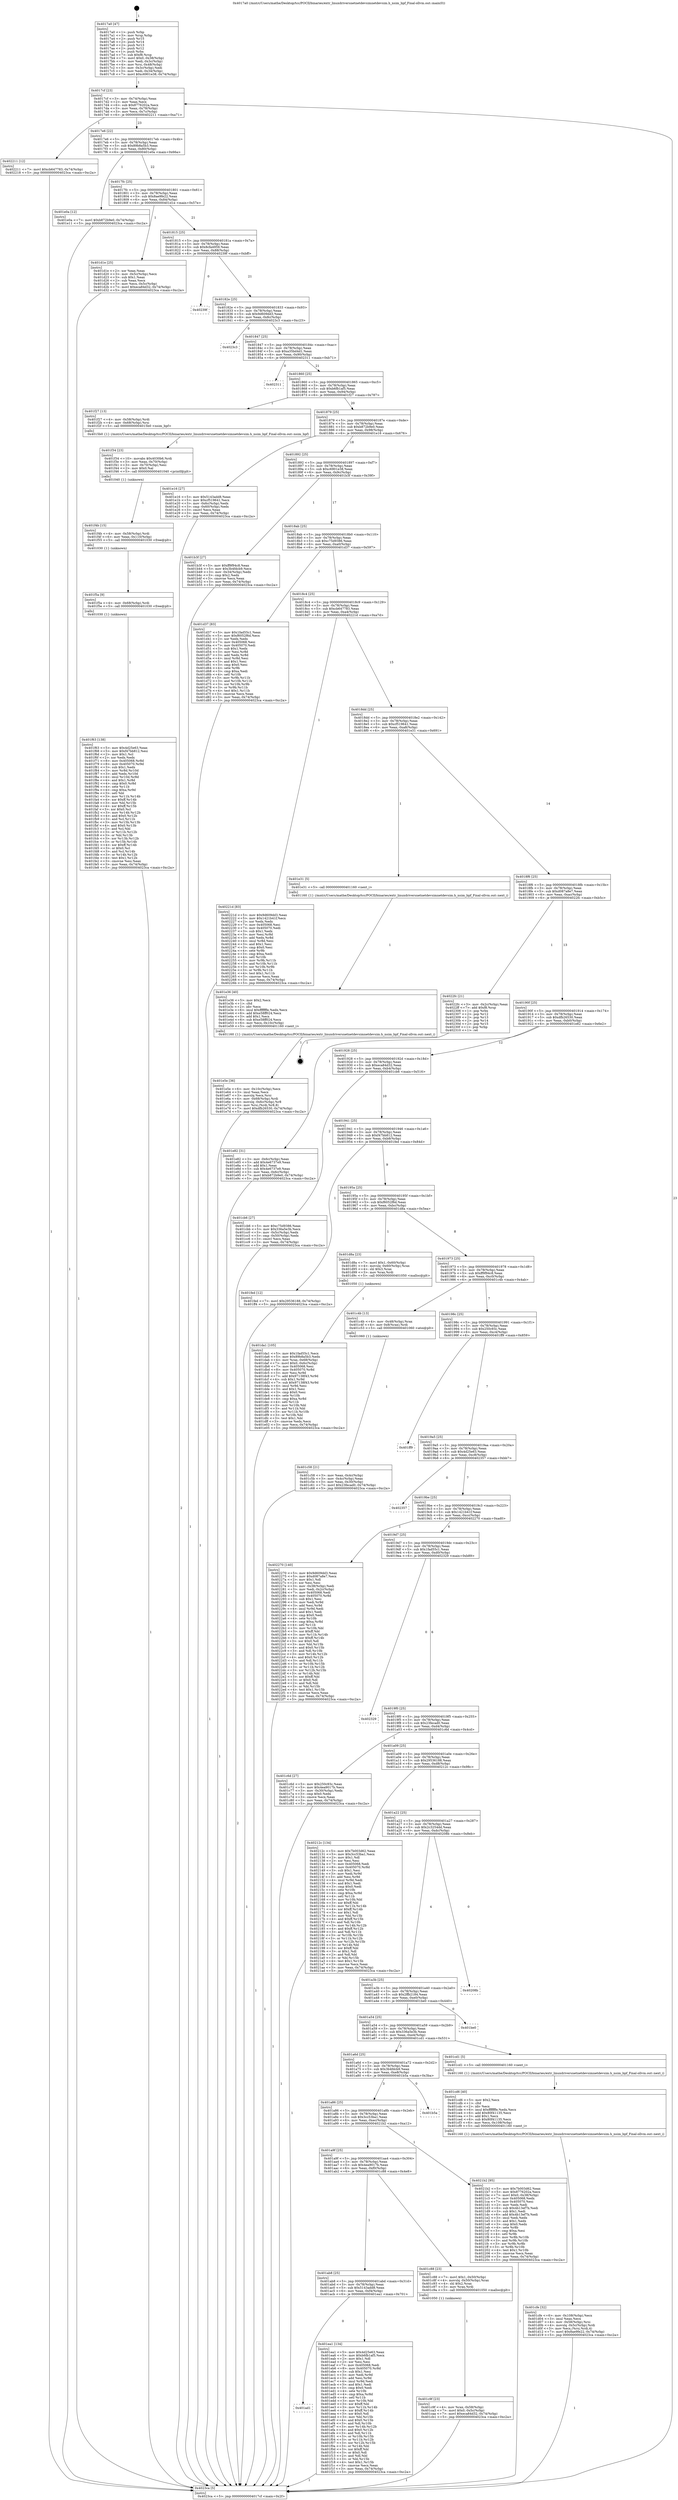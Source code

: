 digraph "0x4017a0" {
  label = "0x4017a0 (/mnt/c/Users/mathe/Desktop/tcc/POCII/binaries/extr_linuxdriversnetnetdevsimnetdevsim.h_nsim_bpf_Final-ollvm.out::main(0))"
  labelloc = "t"
  node[shape=record]

  Entry [label="",width=0.3,height=0.3,shape=circle,fillcolor=black,style=filled]
  "0x4017cf" [label="{
     0x4017cf [23]\l
     | [instrs]\l
     &nbsp;&nbsp;0x4017cf \<+3\>: mov -0x74(%rbp),%eax\l
     &nbsp;&nbsp;0x4017d2 \<+2\>: mov %eax,%ecx\l
     &nbsp;&nbsp;0x4017d4 \<+6\>: sub $0x8776202a,%ecx\l
     &nbsp;&nbsp;0x4017da \<+3\>: mov %eax,-0x78(%rbp)\l
     &nbsp;&nbsp;0x4017dd \<+3\>: mov %ecx,-0x7c(%rbp)\l
     &nbsp;&nbsp;0x4017e0 \<+6\>: je 0000000000402211 \<main+0xa71\>\l
  }"]
  "0x402211" [label="{
     0x402211 [12]\l
     | [instrs]\l
     &nbsp;&nbsp;0x402211 \<+7\>: movl $0xcb647783,-0x74(%rbp)\l
     &nbsp;&nbsp;0x402218 \<+5\>: jmp 00000000004023ca \<main+0xc2a\>\l
  }"]
  "0x4017e6" [label="{
     0x4017e6 [22]\l
     | [instrs]\l
     &nbsp;&nbsp;0x4017e6 \<+5\>: jmp 00000000004017eb \<main+0x4b\>\l
     &nbsp;&nbsp;0x4017eb \<+3\>: mov -0x78(%rbp),%eax\l
     &nbsp;&nbsp;0x4017ee \<+5\>: sub $0x89b8a5b3,%eax\l
     &nbsp;&nbsp;0x4017f3 \<+3\>: mov %eax,-0x80(%rbp)\l
     &nbsp;&nbsp;0x4017f6 \<+6\>: je 0000000000401e0a \<main+0x66a\>\l
  }"]
  Exit [label="",width=0.3,height=0.3,shape=circle,fillcolor=black,style=filled,peripheries=2]
  "0x401e0a" [label="{
     0x401e0a [12]\l
     | [instrs]\l
     &nbsp;&nbsp;0x401e0a \<+7\>: movl $0xb872b9e0,-0x74(%rbp)\l
     &nbsp;&nbsp;0x401e11 \<+5\>: jmp 00000000004023ca \<main+0xc2a\>\l
  }"]
  "0x4017fc" [label="{
     0x4017fc [25]\l
     | [instrs]\l
     &nbsp;&nbsp;0x4017fc \<+5\>: jmp 0000000000401801 \<main+0x61\>\l
     &nbsp;&nbsp;0x401801 \<+3\>: mov -0x78(%rbp),%eax\l
     &nbsp;&nbsp;0x401804 \<+5\>: sub $0x8ae9fe22,%eax\l
     &nbsp;&nbsp;0x401809 \<+6\>: mov %eax,-0x84(%rbp)\l
     &nbsp;&nbsp;0x40180f \<+6\>: je 0000000000401d1e \<main+0x57e\>\l
  }"]
  "0x401f63" [label="{
     0x401f63 [138]\l
     | [instrs]\l
     &nbsp;&nbsp;0x401f63 \<+5\>: mov $0x4d25e63,%eax\l
     &nbsp;&nbsp;0x401f68 \<+5\>: mov $0xf47bb812,%esi\l
     &nbsp;&nbsp;0x401f6d \<+2\>: mov $0x1,%cl\l
     &nbsp;&nbsp;0x401f6f \<+2\>: xor %edx,%edx\l
     &nbsp;&nbsp;0x401f71 \<+8\>: mov 0x405068,%r8d\l
     &nbsp;&nbsp;0x401f79 \<+8\>: mov 0x405070,%r9d\l
     &nbsp;&nbsp;0x401f81 \<+3\>: sub $0x1,%edx\l
     &nbsp;&nbsp;0x401f84 \<+3\>: mov %r8d,%r10d\l
     &nbsp;&nbsp;0x401f87 \<+3\>: add %edx,%r10d\l
     &nbsp;&nbsp;0x401f8a \<+4\>: imul %r10d,%r8d\l
     &nbsp;&nbsp;0x401f8e \<+4\>: and $0x1,%r8d\l
     &nbsp;&nbsp;0x401f92 \<+4\>: cmp $0x0,%r8d\l
     &nbsp;&nbsp;0x401f96 \<+4\>: sete %r11b\l
     &nbsp;&nbsp;0x401f9a \<+4\>: cmp $0xa,%r9d\l
     &nbsp;&nbsp;0x401f9e \<+3\>: setl %bl\l
     &nbsp;&nbsp;0x401fa1 \<+3\>: mov %r11b,%r14b\l
     &nbsp;&nbsp;0x401fa4 \<+4\>: xor $0xff,%r14b\l
     &nbsp;&nbsp;0x401fa8 \<+3\>: mov %bl,%r15b\l
     &nbsp;&nbsp;0x401fab \<+4\>: xor $0xff,%r15b\l
     &nbsp;&nbsp;0x401faf \<+3\>: xor $0x0,%cl\l
     &nbsp;&nbsp;0x401fb2 \<+3\>: mov %r14b,%r12b\l
     &nbsp;&nbsp;0x401fb5 \<+4\>: and $0x0,%r12b\l
     &nbsp;&nbsp;0x401fb9 \<+3\>: and %cl,%r11b\l
     &nbsp;&nbsp;0x401fbc \<+3\>: mov %r15b,%r13b\l
     &nbsp;&nbsp;0x401fbf \<+4\>: and $0x0,%r13b\l
     &nbsp;&nbsp;0x401fc3 \<+2\>: and %cl,%bl\l
     &nbsp;&nbsp;0x401fc5 \<+3\>: or %r11b,%r12b\l
     &nbsp;&nbsp;0x401fc8 \<+3\>: or %bl,%r13b\l
     &nbsp;&nbsp;0x401fcb \<+3\>: xor %r13b,%r12b\l
     &nbsp;&nbsp;0x401fce \<+3\>: or %r15b,%r14b\l
     &nbsp;&nbsp;0x401fd1 \<+4\>: xor $0xff,%r14b\l
     &nbsp;&nbsp;0x401fd5 \<+3\>: or $0x0,%cl\l
     &nbsp;&nbsp;0x401fd8 \<+3\>: and %cl,%r14b\l
     &nbsp;&nbsp;0x401fdb \<+3\>: or %r14b,%r12b\l
     &nbsp;&nbsp;0x401fde \<+4\>: test $0x1,%r12b\l
     &nbsp;&nbsp;0x401fe2 \<+3\>: cmovne %esi,%eax\l
     &nbsp;&nbsp;0x401fe5 \<+3\>: mov %eax,-0x74(%rbp)\l
     &nbsp;&nbsp;0x401fe8 \<+5\>: jmp 00000000004023ca \<main+0xc2a\>\l
  }"]
  "0x401d1e" [label="{
     0x401d1e [25]\l
     | [instrs]\l
     &nbsp;&nbsp;0x401d1e \<+2\>: xor %eax,%eax\l
     &nbsp;&nbsp;0x401d20 \<+3\>: mov -0x5c(%rbp),%ecx\l
     &nbsp;&nbsp;0x401d23 \<+3\>: sub $0x1,%eax\l
     &nbsp;&nbsp;0x401d26 \<+2\>: sub %eax,%ecx\l
     &nbsp;&nbsp;0x401d28 \<+3\>: mov %ecx,-0x5c(%rbp)\l
     &nbsp;&nbsp;0x401d2b \<+7\>: movl $0xeca84d32,-0x74(%rbp)\l
     &nbsp;&nbsp;0x401d32 \<+5\>: jmp 00000000004023ca \<main+0xc2a\>\l
  }"]
  "0x401815" [label="{
     0x401815 [25]\l
     | [instrs]\l
     &nbsp;&nbsp;0x401815 \<+5\>: jmp 000000000040181a \<main+0x7a\>\l
     &nbsp;&nbsp;0x40181a \<+3\>: mov -0x78(%rbp),%eax\l
     &nbsp;&nbsp;0x40181d \<+5\>: sub $0x8cfa4959,%eax\l
     &nbsp;&nbsp;0x401822 \<+6\>: mov %eax,-0x88(%rbp)\l
     &nbsp;&nbsp;0x401828 \<+6\>: je 000000000040239f \<main+0xbff\>\l
  }"]
  "0x401f5a" [label="{
     0x401f5a [9]\l
     | [instrs]\l
     &nbsp;&nbsp;0x401f5a \<+4\>: mov -0x68(%rbp),%rdi\l
     &nbsp;&nbsp;0x401f5e \<+5\>: call 0000000000401030 \<free@plt\>\l
     | [calls]\l
     &nbsp;&nbsp;0x401030 \{1\} (unknown)\l
  }"]
  "0x40239f" [label="{
     0x40239f\l
  }", style=dashed]
  "0x40182e" [label="{
     0x40182e [25]\l
     | [instrs]\l
     &nbsp;&nbsp;0x40182e \<+5\>: jmp 0000000000401833 \<main+0x93\>\l
     &nbsp;&nbsp;0x401833 \<+3\>: mov -0x78(%rbp),%eax\l
     &nbsp;&nbsp;0x401836 \<+5\>: sub $0x9d609dd3,%eax\l
     &nbsp;&nbsp;0x40183b \<+6\>: mov %eax,-0x8c(%rbp)\l
     &nbsp;&nbsp;0x401841 \<+6\>: je 00000000004023c3 \<main+0xc23\>\l
  }"]
  "0x401f4b" [label="{
     0x401f4b [15]\l
     | [instrs]\l
     &nbsp;&nbsp;0x401f4b \<+4\>: mov -0x58(%rbp),%rdi\l
     &nbsp;&nbsp;0x401f4f \<+6\>: mov %eax,-0x110(%rbp)\l
     &nbsp;&nbsp;0x401f55 \<+5\>: call 0000000000401030 \<free@plt\>\l
     | [calls]\l
     &nbsp;&nbsp;0x401030 \{1\} (unknown)\l
  }"]
  "0x4023c3" [label="{
     0x4023c3\l
  }", style=dashed]
  "0x401847" [label="{
     0x401847 [25]\l
     | [instrs]\l
     &nbsp;&nbsp;0x401847 \<+5\>: jmp 000000000040184c \<main+0xac\>\l
     &nbsp;&nbsp;0x40184c \<+3\>: mov -0x78(%rbp),%eax\l
     &nbsp;&nbsp;0x40184f \<+5\>: sub $0xa35bd4d1,%eax\l
     &nbsp;&nbsp;0x401854 \<+6\>: mov %eax,-0x90(%rbp)\l
     &nbsp;&nbsp;0x40185a \<+6\>: je 0000000000402311 \<main+0xb71\>\l
  }"]
  "0x401f34" [label="{
     0x401f34 [23]\l
     | [instrs]\l
     &nbsp;&nbsp;0x401f34 \<+10\>: movabs $0x4030b6,%rdi\l
     &nbsp;&nbsp;0x401f3e \<+3\>: mov %eax,-0x70(%rbp)\l
     &nbsp;&nbsp;0x401f41 \<+3\>: mov -0x70(%rbp),%esi\l
     &nbsp;&nbsp;0x401f44 \<+2\>: mov $0x0,%al\l
     &nbsp;&nbsp;0x401f46 \<+5\>: call 0000000000401040 \<printf@plt\>\l
     | [calls]\l
     &nbsp;&nbsp;0x401040 \{1\} (unknown)\l
  }"]
  "0x402311" [label="{
     0x402311\l
  }", style=dashed]
  "0x401860" [label="{
     0x401860 [25]\l
     | [instrs]\l
     &nbsp;&nbsp;0x401860 \<+5\>: jmp 0000000000401865 \<main+0xc5\>\l
     &nbsp;&nbsp;0x401865 \<+3\>: mov -0x78(%rbp),%eax\l
     &nbsp;&nbsp;0x401868 \<+5\>: sub $0xb6fb1af5,%eax\l
     &nbsp;&nbsp;0x40186d \<+6\>: mov %eax,-0x94(%rbp)\l
     &nbsp;&nbsp;0x401873 \<+6\>: je 0000000000401f27 \<main+0x787\>\l
  }"]
  "0x401ad1" [label="{
     0x401ad1\l
  }", style=dashed]
  "0x401f27" [label="{
     0x401f27 [13]\l
     | [instrs]\l
     &nbsp;&nbsp;0x401f27 \<+4\>: mov -0x58(%rbp),%rdi\l
     &nbsp;&nbsp;0x401f2b \<+4\>: mov -0x68(%rbp),%rsi\l
     &nbsp;&nbsp;0x401f2f \<+5\>: call 00000000004015b0 \<nsim_bpf\>\l
     | [calls]\l
     &nbsp;&nbsp;0x4015b0 \{1\} (/mnt/c/Users/mathe/Desktop/tcc/POCII/binaries/extr_linuxdriversnetnetdevsimnetdevsim.h_nsim_bpf_Final-ollvm.out::nsim_bpf)\l
  }"]
  "0x401879" [label="{
     0x401879 [25]\l
     | [instrs]\l
     &nbsp;&nbsp;0x401879 \<+5\>: jmp 000000000040187e \<main+0xde\>\l
     &nbsp;&nbsp;0x40187e \<+3\>: mov -0x78(%rbp),%eax\l
     &nbsp;&nbsp;0x401881 \<+5\>: sub $0xb872b9e0,%eax\l
     &nbsp;&nbsp;0x401886 \<+6\>: mov %eax,-0x98(%rbp)\l
     &nbsp;&nbsp;0x40188c \<+6\>: je 0000000000401e16 \<main+0x676\>\l
  }"]
  "0x401ea1" [label="{
     0x401ea1 [134]\l
     | [instrs]\l
     &nbsp;&nbsp;0x401ea1 \<+5\>: mov $0x4d25e63,%eax\l
     &nbsp;&nbsp;0x401ea6 \<+5\>: mov $0xb6fb1af5,%ecx\l
     &nbsp;&nbsp;0x401eab \<+2\>: mov $0x1,%dl\l
     &nbsp;&nbsp;0x401ead \<+2\>: xor %esi,%esi\l
     &nbsp;&nbsp;0x401eaf \<+7\>: mov 0x405068,%edi\l
     &nbsp;&nbsp;0x401eb6 \<+8\>: mov 0x405070,%r8d\l
     &nbsp;&nbsp;0x401ebe \<+3\>: sub $0x1,%esi\l
     &nbsp;&nbsp;0x401ec1 \<+3\>: mov %edi,%r9d\l
     &nbsp;&nbsp;0x401ec4 \<+3\>: add %esi,%r9d\l
     &nbsp;&nbsp;0x401ec7 \<+4\>: imul %r9d,%edi\l
     &nbsp;&nbsp;0x401ecb \<+3\>: and $0x1,%edi\l
     &nbsp;&nbsp;0x401ece \<+3\>: cmp $0x0,%edi\l
     &nbsp;&nbsp;0x401ed1 \<+4\>: sete %r10b\l
     &nbsp;&nbsp;0x401ed5 \<+4\>: cmp $0xa,%r8d\l
     &nbsp;&nbsp;0x401ed9 \<+4\>: setl %r11b\l
     &nbsp;&nbsp;0x401edd \<+3\>: mov %r10b,%bl\l
     &nbsp;&nbsp;0x401ee0 \<+3\>: xor $0xff,%bl\l
     &nbsp;&nbsp;0x401ee3 \<+3\>: mov %r11b,%r14b\l
     &nbsp;&nbsp;0x401ee6 \<+4\>: xor $0xff,%r14b\l
     &nbsp;&nbsp;0x401eea \<+3\>: xor $0x0,%dl\l
     &nbsp;&nbsp;0x401eed \<+3\>: mov %bl,%r15b\l
     &nbsp;&nbsp;0x401ef0 \<+4\>: and $0x0,%r15b\l
     &nbsp;&nbsp;0x401ef4 \<+3\>: and %dl,%r10b\l
     &nbsp;&nbsp;0x401ef7 \<+3\>: mov %r14b,%r12b\l
     &nbsp;&nbsp;0x401efa \<+4\>: and $0x0,%r12b\l
     &nbsp;&nbsp;0x401efe \<+3\>: and %dl,%r11b\l
     &nbsp;&nbsp;0x401f01 \<+3\>: or %r10b,%r15b\l
     &nbsp;&nbsp;0x401f04 \<+3\>: or %r11b,%r12b\l
     &nbsp;&nbsp;0x401f07 \<+3\>: xor %r12b,%r15b\l
     &nbsp;&nbsp;0x401f0a \<+3\>: or %r14b,%bl\l
     &nbsp;&nbsp;0x401f0d \<+3\>: xor $0xff,%bl\l
     &nbsp;&nbsp;0x401f10 \<+3\>: or $0x0,%dl\l
     &nbsp;&nbsp;0x401f13 \<+2\>: and %dl,%bl\l
     &nbsp;&nbsp;0x401f15 \<+3\>: or %bl,%r15b\l
     &nbsp;&nbsp;0x401f18 \<+4\>: test $0x1,%r15b\l
     &nbsp;&nbsp;0x401f1c \<+3\>: cmovne %ecx,%eax\l
     &nbsp;&nbsp;0x401f1f \<+3\>: mov %eax,-0x74(%rbp)\l
     &nbsp;&nbsp;0x401f22 \<+5\>: jmp 00000000004023ca \<main+0xc2a\>\l
  }"]
  "0x401e16" [label="{
     0x401e16 [27]\l
     | [instrs]\l
     &nbsp;&nbsp;0x401e16 \<+5\>: mov $0x5143add8,%eax\l
     &nbsp;&nbsp;0x401e1b \<+5\>: mov $0xcf519641,%ecx\l
     &nbsp;&nbsp;0x401e20 \<+3\>: mov -0x6c(%rbp),%edx\l
     &nbsp;&nbsp;0x401e23 \<+3\>: cmp -0x60(%rbp),%edx\l
     &nbsp;&nbsp;0x401e26 \<+3\>: cmovl %ecx,%eax\l
     &nbsp;&nbsp;0x401e29 \<+3\>: mov %eax,-0x74(%rbp)\l
     &nbsp;&nbsp;0x401e2c \<+5\>: jmp 00000000004023ca \<main+0xc2a\>\l
  }"]
  "0x401892" [label="{
     0x401892 [25]\l
     | [instrs]\l
     &nbsp;&nbsp;0x401892 \<+5\>: jmp 0000000000401897 \<main+0xf7\>\l
     &nbsp;&nbsp;0x401897 \<+3\>: mov -0x78(%rbp),%eax\l
     &nbsp;&nbsp;0x40189a \<+5\>: sub $0xc6901e38,%eax\l
     &nbsp;&nbsp;0x40189f \<+6\>: mov %eax,-0x9c(%rbp)\l
     &nbsp;&nbsp;0x4018a5 \<+6\>: je 0000000000401b3f \<main+0x39f\>\l
  }"]
  "0x401e5e" [label="{
     0x401e5e [36]\l
     | [instrs]\l
     &nbsp;&nbsp;0x401e5e \<+6\>: mov -0x10c(%rbp),%ecx\l
     &nbsp;&nbsp;0x401e64 \<+3\>: imul %eax,%ecx\l
     &nbsp;&nbsp;0x401e67 \<+3\>: movslq %ecx,%rsi\l
     &nbsp;&nbsp;0x401e6a \<+4\>: mov -0x68(%rbp),%rdi\l
     &nbsp;&nbsp;0x401e6e \<+4\>: movslq -0x6c(%rbp),%r8\l
     &nbsp;&nbsp;0x401e72 \<+4\>: mov %rsi,(%rdi,%r8,8)\l
     &nbsp;&nbsp;0x401e76 \<+7\>: movl $0xdfb26530,-0x74(%rbp)\l
     &nbsp;&nbsp;0x401e7d \<+5\>: jmp 00000000004023ca \<main+0xc2a\>\l
  }"]
  "0x401b3f" [label="{
     0x401b3f [27]\l
     | [instrs]\l
     &nbsp;&nbsp;0x401b3f \<+5\>: mov $0xff9f94c8,%eax\l
     &nbsp;&nbsp;0x401b44 \<+5\>: mov $0x3b4fdcb9,%ecx\l
     &nbsp;&nbsp;0x401b49 \<+3\>: mov -0x34(%rbp),%edx\l
     &nbsp;&nbsp;0x401b4c \<+3\>: cmp $0x2,%edx\l
     &nbsp;&nbsp;0x401b4f \<+3\>: cmovne %ecx,%eax\l
     &nbsp;&nbsp;0x401b52 \<+3\>: mov %eax,-0x74(%rbp)\l
     &nbsp;&nbsp;0x401b55 \<+5\>: jmp 00000000004023ca \<main+0xc2a\>\l
  }"]
  "0x4018ab" [label="{
     0x4018ab [25]\l
     | [instrs]\l
     &nbsp;&nbsp;0x4018ab \<+5\>: jmp 00000000004018b0 \<main+0x110\>\l
     &nbsp;&nbsp;0x4018b0 \<+3\>: mov -0x78(%rbp),%eax\l
     &nbsp;&nbsp;0x4018b3 \<+5\>: sub $0xc75d9386,%eax\l
     &nbsp;&nbsp;0x4018b8 \<+6\>: mov %eax,-0xa0(%rbp)\l
     &nbsp;&nbsp;0x4018be \<+6\>: je 0000000000401d37 \<main+0x597\>\l
  }"]
  "0x4023ca" [label="{
     0x4023ca [5]\l
     | [instrs]\l
     &nbsp;&nbsp;0x4023ca \<+5\>: jmp 00000000004017cf \<main+0x2f\>\l
  }"]
  "0x4017a0" [label="{
     0x4017a0 [47]\l
     | [instrs]\l
     &nbsp;&nbsp;0x4017a0 \<+1\>: push %rbp\l
     &nbsp;&nbsp;0x4017a1 \<+3\>: mov %rsp,%rbp\l
     &nbsp;&nbsp;0x4017a4 \<+2\>: push %r15\l
     &nbsp;&nbsp;0x4017a6 \<+2\>: push %r14\l
     &nbsp;&nbsp;0x4017a8 \<+2\>: push %r13\l
     &nbsp;&nbsp;0x4017aa \<+2\>: push %r12\l
     &nbsp;&nbsp;0x4017ac \<+1\>: push %rbx\l
     &nbsp;&nbsp;0x4017ad \<+7\>: sub $0xf8,%rsp\l
     &nbsp;&nbsp;0x4017b4 \<+7\>: movl $0x0,-0x38(%rbp)\l
     &nbsp;&nbsp;0x4017bb \<+3\>: mov %edi,-0x3c(%rbp)\l
     &nbsp;&nbsp;0x4017be \<+4\>: mov %rsi,-0x48(%rbp)\l
     &nbsp;&nbsp;0x4017c2 \<+3\>: mov -0x3c(%rbp),%edi\l
     &nbsp;&nbsp;0x4017c5 \<+3\>: mov %edi,-0x34(%rbp)\l
     &nbsp;&nbsp;0x4017c8 \<+7\>: movl $0xc6901e38,-0x74(%rbp)\l
  }"]
  "0x401e36" [label="{
     0x401e36 [40]\l
     | [instrs]\l
     &nbsp;&nbsp;0x401e36 \<+5\>: mov $0x2,%ecx\l
     &nbsp;&nbsp;0x401e3b \<+1\>: cltd\l
     &nbsp;&nbsp;0x401e3c \<+2\>: idiv %ecx\l
     &nbsp;&nbsp;0x401e3e \<+6\>: imul $0xfffffffe,%edx,%ecx\l
     &nbsp;&nbsp;0x401e44 \<+6\>: add $0xe58ff024,%ecx\l
     &nbsp;&nbsp;0x401e4a \<+3\>: add $0x1,%ecx\l
     &nbsp;&nbsp;0x401e4d \<+6\>: sub $0xe58ff024,%ecx\l
     &nbsp;&nbsp;0x401e53 \<+6\>: mov %ecx,-0x10c(%rbp)\l
     &nbsp;&nbsp;0x401e59 \<+5\>: call 0000000000401160 \<next_i\>\l
     | [calls]\l
     &nbsp;&nbsp;0x401160 \{1\} (/mnt/c/Users/mathe/Desktop/tcc/POCII/binaries/extr_linuxdriversnetnetdevsimnetdevsim.h_nsim_bpf_Final-ollvm.out::next_i)\l
  }"]
  "0x401d37" [label="{
     0x401d37 [83]\l
     | [instrs]\l
     &nbsp;&nbsp;0x401d37 \<+5\>: mov $0x1fad55c1,%eax\l
     &nbsp;&nbsp;0x401d3c \<+5\>: mov $0xf6052f6d,%ecx\l
     &nbsp;&nbsp;0x401d41 \<+2\>: xor %edx,%edx\l
     &nbsp;&nbsp;0x401d43 \<+7\>: mov 0x405068,%esi\l
     &nbsp;&nbsp;0x401d4a \<+7\>: mov 0x405070,%edi\l
     &nbsp;&nbsp;0x401d51 \<+3\>: sub $0x1,%edx\l
     &nbsp;&nbsp;0x401d54 \<+3\>: mov %esi,%r8d\l
     &nbsp;&nbsp;0x401d57 \<+3\>: add %edx,%r8d\l
     &nbsp;&nbsp;0x401d5a \<+4\>: imul %r8d,%esi\l
     &nbsp;&nbsp;0x401d5e \<+3\>: and $0x1,%esi\l
     &nbsp;&nbsp;0x401d61 \<+3\>: cmp $0x0,%esi\l
     &nbsp;&nbsp;0x401d64 \<+4\>: sete %r9b\l
     &nbsp;&nbsp;0x401d68 \<+3\>: cmp $0xa,%edi\l
     &nbsp;&nbsp;0x401d6b \<+4\>: setl %r10b\l
     &nbsp;&nbsp;0x401d6f \<+3\>: mov %r9b,%r11b\l
     &nbsp;&nbsp;0x401d72 \<+3\>: and %r10b,%r11b\l
     &nbsp;&nbsp;0x401d75 \<+3\>: xor %r10b,%r9b\l
     &nbsp;&nbsp;0x401d78 \<+3\>: or %r9b,%r11b\l
     &nbsp;&nbsp;0x401d7b \<+4\>: test $0x1,%r11b\l
     &nbsp;&nbsp;0x401d7f \<+3\>: cmovne %ecx,%eax\l
     &nbsp;&nbsp;0x401d82 \<+3\>: mov %eax,-0x74(%rbp)\l
     &nbsp;&nbsp;0x401d85 \<+5\>: jmp 00000000004023ca \<main+0xc2a\>\l
  }"]
  "0x4018c4" [label="{
     0x4018c4 [25]\l
     | [instrs]\l
     &nbsp;&nbsp;0x4018c4 \<+5\>: jmp 00000000004018c9 \<main+0x129\>\l
     &nbsp;&nbsp;0x4018c9 \<+3\>: mov -0x78(%rbp),%eax\l
     &nbsp;&nbsp;0x4018cc \<+5\>: sub $0xcb647783,%eax\l
     &nbsp;&nbsp;0x4018d1 \<+6\>: mov %eax,-0xa4(%rbp)\l
     &nbsp;&nbsp;0x4018d7 \<+6\>: je 000000000040221d \<main+0xa7d\>\l
  }"]
  "0x401da1" [label="{
     0x401da1 [105]\l
     | [instrs]\l
     &nbsp;&nbsp;0x401da1 \<+5\>: mov $0x1fad55c1,%ecx\l
     &nbsp;&nbsp;0x401da6 \<+5\>: mov $0x89b8a5b3,%edx\l
     &nbsp;&nbsp;0x401dab \<+4\>: mov %rax,-0x68(%rbp)\l
     &nbsp;&nbsp;0x401daf \<+7\>: movl $0x0,-0x6c(%rbp)\l
     &nbsp;&nbsp;0x401db6 \<+7\>: mov 0x405068,%esi\l
     &nbsp;&nbsp;0x401dbd \<+8\>: mov 0x405070,%r8d\l
     &nbsp;&nbsp;0x401dc5 \<+3\>: mov %esi,%r9d\l
     &nbsp;&nbsp;0x401dc8 \<+7\>: add $0x97138f43,%r9d\l
     &nbsp;&nbsp;0x401dcf \<+4\>: sub $0x1,%r9d\l
     &nbsp;&nbsp;0x401dd3 \<+7\>: sub $0x97138f43,%r9d\l
     &nbsp;&nbsp;0x401dda \<+4\>: imul %r9d,%esi\l
     &nbsp;&nbsp;0x401dde \<+3\>: and $0x1,%esi\l
     &nbsp;&nbsp;0x401de1 \<+3\>: cmp $0x0,%esi\l
     &nbsp;&nbsp;0x401de4 \<+4\>: sete %r10b\l
     &nbsp;&nbsp;0x401de8 \<+4\>: cmp $0xa,%r8d\l
     &nbsp;&nbsp;0x401dec \<+4\>: setl %r11b\l
     &nbsp;&nbsp;0x401df0 \<+3\>: mov %r10b,%bl\l
     &nbsp;&nbsp;0x401df3 \<+3\>: and %r11b,%bl\l
     &nbsp;&nbsp;0x401df6 \<+3\>: xor %r11b,%r10b\l
     &nbsp;&nbsp;0x401df9 \<+3\>: or %r10b,%bl\l
     &nbsp;&nbsp;0x401dfc \<+3\>: test $0x1,%bl\l
     &nbsp;&nbsp;0x401dff \<+3\>: cmovne %edx,%ecx\l
     &nbsp;&nbsp;0x401e02 \<+3\>: mov %ecx,-0x74(%rbp)\l
     &nbsp;&nbsp;0x401e05 \<+5\>: jmp 00000000004023ca \<main+0xc2a\>\l
  }"]
  "0x40221d" [label="{
     0x40221d [83]\l
     | [instrs]\l
     &nbsp;&nbsp;0x40221d \<+5\>: mov $0x9d609dd3,%eax\l
     &nbsp;&nbsp;0x402222 \<+5\>: mov $0x1421b41f,%ecx\l
     &nbsp;&nbsp;0x402227 \<+2\>: xor %edx,%edx\l
     &nbsp;&nbsp;0x402229 \<+7\>: mov 0x405068,%esi\l
     &nbsp;&nbsp;0x402230 \<+7\>: mov 0x405070,%edi\l
     &nbsp;&nbsp;0x402237 \<+3\>: sub $0x1,%edx\l
     &nbsp;&nbsp;0x40223a \<+3\>: mov %esi,%r8d\l
     &nbsp;&nbsp;0x40223d \<+3\>: add %edx,%r8d\l
     &nbsp;&nbsp;0x402240 \<+4\>: imul %r8d,%esi\l
     &nbsp;&nbsp;0x402244 \<+3\>: and $0x1,%esi\l
     &nbsp;&nbsp;0x402247 \<+3\>: cmp $0x0,%esi\l
     &nbsp;&nbsp;0x40224a \<+4\>: sete %r9b\l
     &nbsp;&nbsp;0x40224e \<+3\>: cmp $0xa,%edi\l
     &nbsp;&nbsp;0x402251 \<+4\>: setl %r10b\l
     &nbsp;&nbsp;0x402255 \<+3\>: mov %r9b,%r11b\l
     &nbsp;&nbsp;0x402258 \<+3\>: and %r10b,%r11b\l
     &nbsp;&nbsp;0x40225b \<+3\>: xor %r10b,%r9b\l
     &nbsp;&nbsp;0x40225e \<+3\>: or %r9b,%r11b\l
     &nbsp;&nbsp;0x402261 \<+4\>: test $0x1,%r11b\l
     &nbsp;&nbsp;0x402265 \<+3\>: cmovne %ecx,%eax\l
     &nbsp;&nbsp;0x402268 \<+3\>: mov %eax,-0x74(%rbp)\l
     &nbsp;&nbsp;0x40226b \<+5\>: jmp 00000000004023ca \<main+0xc2a\>\l
  }"]
  "0x4018dd" [label="{
     0x4018dd [25]\l
     | [instrs]\l
     &nbsp;&nbsp;0x4018dd \<+5\>: jmp 00000000004018e2 \<main+0x142\>\l
     &nbsp;&nbsp;0x4018e2 \<+3\>: mov -0x78(%rbp),%eax\l
     &nbsp;&nbsp;0x4018e5 \<+5\>: sub $0xcf519641,%eax\l
     &nbsp;&nbsp;0x4018ea \<+6\>: mov %eax,-0xa8(%rbp)\l
     &nbsp;&nbsp;0x4018f0 \<+6\>: je 0000000000401e31 \<main+0x691\>\l
  }"]
  "0x401cfe" [label="{
     0x401cfe [32]\l
     | [instrs]\l
     &nbsp;&nbsp;0x401cfe \<+6\>: mov -0x108(%rbp),%ecx\l
     &nbsp;&nbsp;0x401d04 \<+3\>: imul %eax,%ecx\l
     &nbsp;&nbsp;0x401d07 \<+4\>: mov -0x58(%rbp),%rsi\l
     &nbsp;&nbsp;0x401d0b \<+4\>: movslq -0x5c(%rbp),%rdi\l
     &nbsp;&nbsp;0x401d0f \<+3\>: mov %ecx,(%rsi,%rdi,4)\l
     &nbsp;&nbsp;0x401d12 \<+7\>: movl $0x8ae9fe22,-0x74(%rbp)\l
     &nbsp;&nbsp;0x401d19 \<+5\>: jmp 00000000004023ca \<main+0xc2a\>\l
  }"]
  "0x401e31" [label="{
     0x401e31 [5]\l
     | [instrs]\l
     &nbsp;&nbsp;0x401e31 \<+5\>: call 0000000000401160 \<next_i\>\l
     | [calls]\l
     &nbsp;&nbsp;0x401160 \{1\} (/mnt/c/Users/mathe/Desktop/tcc/POCII/binaries/extr_linuxdriversnetnetdevsimnetdevsim.h_nsim_bpf_Final-ollvm.out::next_i)\l
  }"]
  "0x4018f6" [label="{
     0x4018f6 [25]\l
     | [instrs]\l
     &nbsp;&nbsp;0x4018f6 \<+5\>: jmp 00000000004018fb \<main+0x15b\>\l
     &nbsp;&nbsp;0x4018fb \<+3\>: mov -0x78(%rbp),%eax\l
     &nbsp;&nbsp;0x4018fe \<+5\>: sub $0xd087a8e7,%eax\l
     &nbsp;&nbsp;0x401903 \<+6\>: mov %eax,-0xac(%rbp)\l
     &nbsp;&nbsp;0x401909 \<+6\>: je 00000000004022fc \<main+0xb5c\>\l
  }"]
  "0x401cd6" [label="{
     0x401cd6 [40]\l
     | [instrs]\l
     &nbsp;&nbsp;0x401cd6 \<+5\>: mov $0x2,%ecx\l
     &nbsp;&nbsp;0x401cdb \<+1\>: cltd\l
     &nbsp;&nbsp;0x401cdc \<+2\>: idiv %ecx\l
     &nbsp;&nbsp;0x401cde \<+6\>: imul $0xfffffffe,%edx,%ecx\l
     &nbsp;&nbsp;0x401ce4 \<+6\>: add $0x80f41135,%ecx\l
     &nbsp;&nbsp;0x401cea \<+3\>: add $0x1,%ecx\l
     &nbsp;&nbsp;0x401ced \<+6\>: sub $0x80f41135,%ecx\l
     &nbsp;&nbsp;0x401cf3 \<+6\>: mov %ecx,-0x108(%rbp)\l
     &nbsp;&nbsp;0x401cf9 \<+5\>: call 0000000000401160 \<next_i\>\l
     | [calls]\l
     &nbsp;&nbsp;0x401160 \{1\} (/mnt/c/Users/mathe/Desktop/tcc/POCII/binaries/extr_linuxdriversnetnetdevsimnetdevsim.h_nsim_bpf_Final-ollvm.out::next_i)\l
  }"]
  "0x4022fc" [label="{
     0x4022fc [21]\l
     | [instrs]\l
     &nbsp;&nbsp;0x4022fc \<+3\>: mov -0x2c(%rbp),%eax\l
     &nbsp;&nbsp;0x4022ff \<+7\>: add $0xf8,%rsp\l
     &nbsp;&nbsp;0x402306 \<+1\>: pop %rbx\l
     &nbsp;&nbsp;0x402307 \<+2\>: pop %r12\l
     &nbsp;&nbsp;0x402309 \<+2\>: pop %r13\l
     &nbsp;&nbsp;0x40230b \<+2\>: pop %r14\l
     &nbsp;&nbsp;0x40230d \<+2\>: pop %r15\l
     &nbsp;&nbsp;0x40230f \<+1\>: pop %rbp\l
     &nbsp;&nbsp;0x402310 \<+1\>: ret\l
  }"]
  "0x40190f" [label="{
     0x40190f [25]\l
     | [instrs]\l
     &nbsp;&nbsp;0x40190f \<+5\>: jmp 0000000000401914 \<main+0x174\>\l
     &nbsp;&nbsp;0x401914 \<+3\>: mov -0x78(%rbp),%eax\l
     &nbsp;&nbsp;0x401917 \<+5\>: sub $0xdfb26530,%eax\l
     &nbsp;&nbsp;0x40191c \<+6\>: mov %eax,-0xb0(%rbp)\l
     &nbsp;&nbsp;0x401922 \<+6\>: je 0000000000401e82 \<main+0x6e2\>\l
  }"]
  "0x401c9f" [label="{
     0x401c9f [23]\l
     | [instrs]\l
     &nbsp;&nbsp;0x401c9f \<+4\>: mov %rax,-0x58(%rbp)\l
     &nbsp;&nbsp;0x401ca3 \<+7\>: movl $0x0,-0x5c(%rbp)\l
     &nbsp;&nbsp;0x401caa \<+7\>: movl $0xeca84d32,-0x74(%rbp)\l
     &nbsp;&nbsp;0x401cb1 \<+5\>: jmp 00000000004023ca \<main+0xc2a\>\l
  }"]
  "0x401e82" [label="{
     0x401e82 [31]\l
     | [instrs]\l
     &nbsp;&nbsp;0x401e82 \<+3\>: mov -0x6c(%rbp),%eax\l
     &nbsp;&nbsp;0x401e85 \<+5\>: add $0x4e6737e9,%eax\l
     &nbsp;&nbsp;0x401e8a \<+3\>: add $0x1,%eax\l
     &nbsp;&nbsp;0x401e8d \<+5\>: sub $0x4e6737e9,%eax\l
     &nbsp;&nbsp;0x401e92 \<+3\>: mov %eax,-0x6c(%rbp)\l
     &nbsp;&nbsp;0x401e95 \<+7\>: movl $0xb872b9e0,-0x74(%rbp)\l
     &nbsp;&nbsp;0x401e9c \<+5\>: jmp 00000000004023ca \<main+0xc2a\>\l
  }"]
  "0x401928" [label="{
     0x401928 [25]\l
     | [instrs]\l
     &nbsp;&nbsp;0x401928 \<+5\>: jmp 000000000040192d \<main+0x18d\>\l
     &nbsp;&nbsp;0x40192d \<+3\>: mov -0x78(%rbp),%eax\l
     &nbsp;&nbsp;0x401930 \<+5\>: sub $0xeca84d32,%eax\l
     &nbsp;&nbsp;0x401935 \<+6\>: mov %eax,-0xb4(%rbp)\l
     &nbsp;&nbsp;0x40193b \<+6\>: je 0000000000401cb6 \<main+0x516\>\l
  }"]
  "0x401ab8" [label="{
     0x401ab8 [25]\l
     | [instrs]\l
     &nbsp;&nbsp;0x401ab8 \<+5\>: jmp 0000000000401abd \<main+0x31d\>\l
     &nbsp;&nbsp;0x401abd \<+3\>: mov -0x78(%rbp),%eax\l
     &nbsp;&nbsp;0x401ac0 \<+5\>: sub $0x5143add8,%eax\l
     &nbsp;&nbsp;0x401ac5 \<+6\>: mov %eax,-0xf4(%rbp)\l
     &nbsp;&nbsp;0x401acb \<+6\>: je 0000000000401ea1 \<main+0x701\>\l
  }"]
  "0x401cb6" [label="{
     0x401cb6 [27]\l
     | [instrs]\l
     &nbsp;&nbsp;0x401cb6 \<+5\>: mov $0xc75d9386,%eax\l
     &nbsp;&nbsp;0x401cbb \<+5\>: mov $0x336a5e3b,%ecx\l
     &nbsp;&nbsp;0x401cc0 \<+3\>: mov -0x5c(%rbp),%edx\l
     &nbsp;&nbsp;0x401cc3 \<+3\>: cmp -0x50(%rbp),%edx\l
     &nbsp;&nbsp;0x401cc6 \<+3\>: cmovl %ecx,%eax\l
     &nbsp;&nbsp;0x401cc9 \<+3\>: mov %eax,-0x74(%rbp)\l
     &nbsp;&nbsp;0x401ccc \<+5\>: jmp 00000000004023ca \<main+0xc2a\>\l
  }"]
  "0x401941" [label="{
     0x401941 [25]\l
     | [instrs]\l
     &nbsp;&nbsp;0x401941 \<+5\>: jmp 0000000000401946 \<main+0x1a6\>\l
     &nbsp;&nbsp;0x401946 \<+3\>: mov -0x78(%rbp),%eax\l
     &nbsp;&nbsp;0x401949 \<+5\>: sub $0xf47bb812,%eax\l
     &nbsp;&nbsp;0x40194e \<+6\>: mov %eax,-0xb8(%rbp)\l
     &nbsp;&nbsp;0x401954 \<+6\>: je 0000000000401fed \<main+0x84d\>\l
  }"]
  "0x401c88" [label="{
     0x401c88 [23]\l
     | [instrs]\l
     &nbsp;&nbsp;0x401c88 \<+7\>: movl $0x1,-0x50(%rbp)\l
     &nbsp;&nbsp;0x401c8f \<+4\>: movslq -0x50(%rbp),%rax\l
     &nbsp;&nbsp;0x401c93 \<+4\>: shl $0x2,%rax\l
     &nbsp;&nbsp;0x401c97 \<+3\>: mov %rax,%rdi\l
     &nbsp;&nbsp;0x401c9a \<+5\>: call 0000000000401050 \<malloc@plt\>\l
     | [calls]\l
     &nbsp;&nbsp;0x401050 \{1\} (unknown)\l
  }"]
  "0x401fed" [label="{
     0x401fed [12]\l
     | [instrs]\l
     &nbsp;&nbsp;0x401fed \<+7\>: movl $0x29536188,-0x74(%rbp)\l
     &nbsp;&nbsp;0x401ff4 \<+5\>: jmp 00000000004023ca \<main+0xc2a\>\l
  }"]
  "0x40195a" [label="{
     0x40195a [25]\l
     | [instrs]\l
     &nbsp;&nbsp;0x40195a \<+5\>: jmp 000000000040195f \<main+0x1bf\>\l
     &nbsp;&nbsp;0x40195f \<+3\>: mov -0x78(%rbp),%eax\l
     &nbsp;&nbsp;0x401962 \<+5\>: sub $0xf6052f6d,%eax\l
     &nbsp;&nbsp;0x401967 \<+6\>: mov %eax,-0xbc(%rbp)\l
     &nbsp;&nbsp;0x40196d \<+6\>: je 0000000000401d8a \<main+0x5ea\>\l
  }"]
  "0x401a9f" [label="{
     0x401a9f [25]\l
     | [instrs]\l
     &nbsp;&nbsp;0x401a9f \<+5\>: jmp 0000000000401aa4 \<main+0x304\>\l
     &nbsp;&nbsp;0x401aa4 \<+3\>: mov -0x78(%rbp),%eax\l
     &nbsp;&nbsp;0x401aa7 \<+5\>: sub $0x4ea9017b,%eax\l
     &nbsp;&nbsp;0x401aac \<+6\>: mov %eax,-0xf0(%rbp)\l
     &nbsp;&nbsp;0x401ab2 \<+6\>: je 0000000000401c88 \<main+0x4e8\>\l
  }"]
  "0x401d8a" [label="{
     0x401d8a [23]\l
     | [instrs]\l
     &nbsp;&nbsp;0x401d8a \<+7\>: movl $0x1,-0x60(%rbp)\l
     &nbsp;&nbsp;0x401d91 \<+4\>: movslq -0x60(%rbp),%rax\l
     &nbsp;&nbsp;0x401d95 \<+4\>: shl $0x3,%rax\l
     &nbsp;&nbsp;0x401d99 \<+3\>: mov %rax,%rdi\l
     &nbsp;&nbsp;0x401d9c \<+5\>: call 0000000000401050 \<malloc@plt\>\l
     | [calls]\l
     &nbsp;&nbsp;0x401050 \{1\} (unknown)\l
  }"]
  "0x401973" [label="{
     0x401973 [25]\l
     | [instrs]\l
     &nbsp;&nbsp;0x401973 \<+5\>: jmp 0000000000401978 \<main+0x1d8\>\l
     &nbsp;&nbsp;0x401978 \<+3\>: mov -0x78(%rbp),%eax\l
     &nbsp;&nbsp;0x40197b \<+5\>: sub $0xff9f94c8,%eax\l
     &nbsp;&nbsp;0x401980 \<+6\>: mov %eax,-0xc0(%rbp)\l
     &nbsp;&nbsp;0x401986 \<+6\>: je 0000000000401c4b \<main+0x4ab\>\l
  }"]
  "0x4021b2" [label="{
     0x4021b2 [95]\l
     | [instrs]\l
     &nbsp;&nbsp;0x4021b2 \<+5\>: mov $0x7b003d62,%eax\l
     &nbsp;&nbsp;0x4021b7 \<+5\>: mov $0x8776202a,%ecx\l
     &nbsp;&nbsp;0x4021bc \<+7\>: movl $0x0,-0x38(%rbp)\l
     &nbsp;&nbsp;0x4021c3 \<+7\>: mov 0x405068,%edx\l
     &nbsp;&nbsp;0x4021ca \<+7\>: mov 0x405070,%esi\l
     &nbsp;&nbsp;0x4021d1 \<+2\>: mov %edx,%edi\l
     &nbsp;&nbsp;0x4021d3 \<+6\>: sub $0x4b13ef7b,%edi\l
     &nbsp;&nbsp;0x4021d9 \<+3\>: sub $0x1,%edi\l
     &nbsp;&nbsp;0x4021dc \<+6\>: add $0x4b13ef7b,%edi\l
     &nbsp;&nbsp;0x4021e2 \<+3\>: imul %edi,%edx\l
     &nbsp;&nbsp;0x4021e5 \<+3\>: and $0x1,%edx\l
     &nbsp;&nbsp;0x4021e8 \<+3\>: cmp $0x0,%edx\l
     &nbsp;&nbsp;0x4021eb \<+4\>: sete %r8b\l
     &nbsp;&nbsp;0x4021ef \<+3\>: cmp $0xa,%esi\l
     &nbsp;&nbsp;0x4021f2 \<+4\>: setl %r9b\l
     &nbsp;&nbsp;0x4021f6 \<+3\>: mov %r8b,%r10b\l
     &nbsp;&nbsp;0x4021f9 \<+3\>: and %r9b,%r10b\l
     &nbsp;&nbsp;0x4021fc \<+3\>: xor %r9b,%r8b\l
     &nbsp;&nbsp;0x4021ff \<+3\>: or %r8b,%r10b\l
     &nbsp;&nbsp;0x402202 \<+4\>: test $0x1,%r10b\l
     &nbsp;&nbsp;0x402206 \<+3\>: cmovne %ecx,%eax\l
     &nbsp;&nbsp;0x402209 \<+3\>: mov %eax,-0x74(%rbp)\l
     &nbsp;&nbsp;0x40220c \<+5\>: jmp 00000000004023ca \<main+0xc2a\>\l
  }"]
  "0x401c4b" [label="{
     0x401c4b [13]\l
     | [instrs]\l
     &nbsp;&nbsp;0x401c4b \<+4\>: mov -0x48(%rbp),%rax\l
     &nbsp;&nbsp;0x401c4f \<+4\>: mov 0x8(%rax),%rdi\l
     &nbsp;&nbsp;0x401c53 \<+5\>: call 0000000000401060 \<atoi@plt\>\l
     | [calls]\l
     &nbsp;&nbsp;0x401060 \{1\} (unknown)\l
  }"]
  "0x40198c" [label="{
     0x40198c [25]\l
     | [instrs]\l
     &nbsp;&nbsp;0x40198c \<+5\>: jmp 0000000000401991 \<main+0x1f1\>\l
     &nbsp;&nbsp;0x401991 \<+3\>: mov -0x78(%rbp),%eax\l
     &nbsp;&nbsp;0x401994 \<+5\>: sub $0x250c93c,%eax\l
     &nbsp;&nbsp;0x401999 \<+6\>: mov %eax,-0xc4(%rbp)\l
     &nbsp;&nbsp;0x40199f \<+6\>: je 0000000000401ff9 \<main+0x859\>\l
  }"]
  "0x401c58" [label="{
     0x401c58 [21]\l
     | [instrs]\l
     &nbsp;&nbsp;0x401c58 \<+3\>: mov %eax,-0x4c(%rbp)\l
     &nbsp;&nbsp;0x401c5b \<+3\>: mov -0x4c(%rbp),%eax\l
     &nbsp;&nbsp;0x401c5e \<+3\>: mov %eax,-0x30(%rbp)\l
     &nbsp;&nbsp;0x401c61 \<+7\>: movl $0x23fecad0,-0x74(%rbp)\l
     &nbsp;&nbsp;0x401c68 \<+5\>: jmp 00000000004023ca \<main+0xc2a\>\l
  }"]
  "0x401a86" [label="{
     0x401a86 [25]\l
     | [instrs]\l
     &nbsp;&nbsp;0x401a86 \<+5\>: jmp 0000000000401a8b \<main+0x2eb\>\l
     &nbsp;&nbsp;0x401a8b \<+3\>: mov -0x78(%rbp),%eax\l
     &nbsp;&nbsp;0x401a8e \<+5\>: sub $0x3cc53ba1,%eax\l
     &nbsp;&nbsp;0x401a93 \<+6\>: mov %eax,-0xec(%rbp)\l
     &nbsp;&nbsp;0x401a99 \<+6\>: je 00000000004021b2 \<main+0xa12\>\l
  }"]
  "0x401ff9" [label="{
     0x401ff9\l
  }", style=dashed]
  "0x4019a5" [label="{
     0x4019a5 [25]\l
     | [instrs]\l
     &nbsp;&nbsp;0x4019a5 \<+5\>: jmp 00000000004019aa \<main+0x20a\>\l
     &nbsp;&nbsp;0x4019aa \<+3\>: mov -0x78(%rbp),%eax\l
     &nbsp;&nbsp;0x4019ad \<+5\>: sub $0x4d25e63,%eax\l
     &nbsp;&nbsp;0x4019b2 \<+6\>: mov %eax,-0xc8(%rbp)\l
     &nbsp;&nbsp;0x4019b8 \<+6\>: je 0000000000402357 \<main+0xbb7\>\l
  }"]
  "0x401b5a" [label="{
     0x401b5a\l
  }", style=dashed]
  "0x402357" [label="{
     0x402357\l
  }", style=dashed]
  "0x4019be" [label="{
     0x4019be [25]\l
     | [instrs]\l
     &nbsp;&nbsp;0x4019be \<+5\>: jmp 00000000004019c3 \<main+0x223\>\l
     &nbsp;&nbsp;0x4019c3 \<+3\>: mov -0x78(%rbp),%eax\l
     &nbsp;&nbsp;0x4019c6 \<+5\>: sub $0x1421b41f,%eax\l
     &nbsp;&nbsp;0x4019cb \<+6\>: mov %eax,-0xcc(%rbp)\l
     &nbsp;&nbsp;0x4019d1 \<+6\>: je 0000000000402270 \<main+0xad0\>\l
  }"]
  "0x401a6d" [label="{
     0x401a6d [25]\l
     | [instrs]\l
     &nbsp;&nbsp;0x401a6d \<+5\>: jmp 0000000000401a72 \<main+0x2d2\>\l
     &nbsp;&nbsp;0x401a72 \<+3\>: mov -0x78(%rbp),%eax\l
     &nbsp;&nbsp;0x401a75 \<+5\>: sub $0x3b4fdcb9,%eax\l
     &nbsp;&nbsp;0x401a7a \<+6\>: mov %eax,-0xe8(%rbp)\l
     &nbsp;&nbsp;0x401a80 \<+6\>: je 0000000000401b5a \<main+0x3ba\>\l
  }"]
  "0x402270" [label="{
     0x402270 [140]\l
     | [instrs]\l
     &nbsp;&nbsp;0x402270 \<+5\>: mov $0x9d609dd3,%eax\l
     &nbsp;&nbsp;0x402275 \<+5\>: mov $0xd087a8e7,%ecx\l
     &nbsp;&nbsp;0x40227a \<+2\>: mov $0x1,%dl\l
     &nbsp;&nbsp;0x40227c \<+2\>: xor %esi,%esi\l
     &nbsp;&nbsp;0x40227e \<+3\>: mov -0x38(%rbp),%edi\l
     &nbsp;&nbsp;0x402281 \<+3\>: mov %edi,-0x2c(%rbp)\l
     &nbsp;&nbsp;0x402284 \<+7\>: mov 0x405068,%edi\l
     &nbsp;&nbsp;0x40228b \<+8\>: mov 0x405070,%r8d\l
     &nbsp;&nbsp;0x402293 \<+3\>: sub $0x1,%esi\l
     &nbsp;&nbsp;0x402296 \<+3\>: mov %edi,%r9d\l
     &nbsp;&nbsp;0x402299 \<+3\>: add %esi,%r9d\l
     &nbsp;&nbsp;0x40229c \<+4\>: imul %r9d,%edi\l
     &nbsp;&nbsp;0x4022a0 \<+3\>: and $0x1,%edi\l
     &nbsp;&nbsp;0x4022a3 \<+3\>: cmp $0x0,%edi\l
     &nbsp;&nbsp;0x4022a6 \<+4\>: sete %r10b\l
     &nbsp;&nbsp;0x4022aa \<+4\>: cmp $0xa,%r8d\l
     &nbsp;&nbsp;0x4022ae \<+4\>: setl %r11b\l
     &nbsp;&nbsp;0x4022b2 \<+3\>: mov %r10b,%bl\l
     &nbsp;&nbsp;0x4022b5 \<+3\>: xor $0xff,%bl\l
     &nbsp;&nbsp;0x4022b8 \<+3\>: mov %r11b,%r14b\l
     &nbsp;&nbsp;0x4022bb \<+4\>: xor $0xff,%r14b\l
     &nbsp;&nbsp;0x4022bf \<+3\>: xor $0x0,%dl\l
     &nbsp;&nbsp;0x4022c2 \<+3\>: mov %bl,%r15b\l
     &nbsp;&nbsp;0x4022c5 \<+4\>: and $0x0,%r15b\l
     &nbsp;&nbsp;0x4022c9 \<+3\>: and %dl,%r10b\l
     &nbsp;&nbsp;0x4022cc \<+3\>: mov %r14b,%r12b\l
     &nbsp;&nbsp;0x4022cf \<+4\>: and $0x0,%r12b\l
     &nbsp;&nbsp;0x4022d3 \<+3\>: and %dl,%r11b\l
     &nbsp;&nbsp;0x4022d6 \<+3\>: or %r10b,%r15b\l
     &nbsp;&nbsp;0x4022d9 \<+3\>: or %r11b,%r12b\l
     &nbsp;&nbsp;0x4022dc \<+3\>: xor %r12b,%r15b\l
     &nbsp;&nbsp;0x4022df \<+3\>: or %r14b,%bl\l
     &nbsp;&nbsp;0x4022e2 \<+3\>: xor $0xff,%bl\l
     &nbsp;&nbsp;0x4022e5 \<+3\>: or $0x0,%dl\l
     &nbsp;&nbsp;0x4022e8 \<+2\>: and %dl,%bl\l
     &nbsp;&nbsp;0x4022ea \<+3\>: or %bl,%r15b\l
     &nbsp;&nbsp;0x4022ed \<+4\>: test $0x1,%r15b\l
     &nbsp;&nbsp;0x4022f1 \<+3\>: cmovne %ecx,%eax\l
     &nbsp;&nbsp;0x4022f4 \<+3\>: mov %eax,-0x74(%rbp)\l
     &nbsp;&nbsp;0x4022f7 \<+5\>: jmp 00000000004023ca \<main+0xc2a\>\l
  }"]
  "0x4019d7" [label="{
     0x4019d7 [25]\l
     | [instrs]\l
     &nbsp;&nbsp;0x4019d7 \<+5\>: jmp 00000000004019dc \<main+0x23c\>\l
     &nbsp;&nbsp;0x4019dc \<+3\>: mov -0x78(%rbp),%eax\l
     &nbsp;&nbsp;0x4019df \<+5\>: sub $0x1fad55c1,%eax\l
     &nbsp;&nbsp;0x4019e4 \<+6\>: mov %eax,-0xd0(%rbp)\l
     &nbsp;&nbsp;0x4019ea \<+6\>: je 0000000000402329 \<main+0xb89\>\l
  }"]
  "0x401cd1" [label="{
     0x401cd1 [5]\l
     | [instrs]\l
     &nbsp;&nbsp;0x401cd1 \<+5\>: call 0000000000401160 \<next_i\>\l
     | [calls]\l
     &nbsp;&nbsp;0x401160 \{1\} (/mnt/c/Users/mathe/Desktop/tcc/POCII/binaries/extr_linuxdriversnetnetdevsimnetdevsim.h_nsim_bpf_Final-ollvm.out::next_i)\l
  }"]
  "0x402329" [label="{
     0x402329\l
  }", style=dashed]
  "0x4019f0" [label="{
     0x4019f0 [25]\l
     | [instrs]\l
     &nbsp;&nbsp;0x4019f0 \<+5\>: jmp 00000000004019f5 \<main+0x255\>\l
     &nbsp;&nbsp;0x4019f5 \<+3\>: mov -0x78(%rbp),%eax\l
     &nbsp;&nbsp;0x4019f8 \<+5\>: sub $0x23fecad0,%eax\l
     &nbsp;&nbsp;0x4019fd \<+6\>: mov %eax,-0xd4(%rbp)\l
     &nbsp;&nbsp;0x401a03 \<+6\>: je 0000000000401c6d \<main+0x4cd\>\l
  }"]
  "0x401a54" [label="{
     0x401a54 [25]\l
     | [instrs]\l
     &nbsp;&nbsp;0x401a54 \<+5\>: jmp 0000000000401a59 \<main+0x2b9\>\l
     &nbsp;&nbsp;0x401a59 \<+3\>: mov -0x78(%rbp),%eax\l
     &nbsp;&nbsp;0x401a5c \<+5\>: sub $0x336a5e3b,%eax\l
     &nbsp;&nbsp;0x401a61 \<+6\>: mov %eax,-0xe4(%rbp)\l
     &nbsp;&nbsp;0x401a67 \<+6\>: je 0000000000401cd1 \<main+0x531\>\l
  }"]
  "0x401c6d" [label="{
     0x401c6d [27]\l
     | [instrs]\l
     &nbsp;&nbsp;0x401c6d \<+5\>: mov $0x250c93c,%eax\l
     &nbsp;&nbsp;0x401c72 \<+5\>: mov $0x4ea9017b,%ecx\l
     &nbsp;&nbsp;0x401c77 \<+3\>: mov -0x30(%rbp),%edx\l
     &nbsp;&nbsp;0x401c7a \<+3\>: cmp $0x0,%edx\l
     &nbsp;&nbsp;0x401c7d \<+3\>: cmove %ecx,%eax\l
     &nbsp;&nbsp;0x401c80 \<+3\>: mov %eax,-0x74(%rbp)\l
     &nbsp;&nbsp;0x401c83 \<+5\>: jmp 00000000004023ca \<main+0xc2a\>\l
  }"]
  "0x401a09" [label="{
     0x401a09 [25]\l
     | [instrs]\l
     &nbsp;&nbsp;0x401a09 \<+5\>: jmp 0000000000401a0e \<main+0x26e\>\l
     &nbsp;&nbsp;0x401a0e \<+3\>: mov -0x78(%rbp),%eax\l
     &nbsp;&nbsp;0x401a11 \<+5\>: sub $0x29536188,%eax\l
     &nbsp;&nbsp;0x401a16 \<+6\>: mov %eax,-0xd8(%rbp)\l
     &nbsp;&nbsp;0x401a1c \<+6\>: je 000000000040212c \<main+0x98c\>\l
  }"]
  "0x401be0" [label="{
     0x401be0\l
  }", style=dashed]
  "0x40212c" [label="{
     0x40212c [134]\l
     | [instrs]\l
     &nbsp;&nbsp;0x40212c \<+5\>: mov $0x7b003d62,%eax\l
     &nbsp;&nbsp;0x402131 \<+5\>: mov $0x3cc53ba1,%ecx\l
     &nbsp;&nbsp;0x402136 \<+2\>: mov $0x1,%dl\l
     &nbsp;&nbsp;0x402138 \<+2\>: xor %esi,%esi\l
     &nbsp;&nbsp;0x40213a \<+7\>: mov 0x405068,%edi\l
     &nbsp;&nbsp;0x402141 \<+8\>: mov 0x405070,%r8d\l
     &nbsp;&nbsp;0x402149 \<+3\>: sub $0x1,%esi\l
     &nbsp;&nbsp;0x40214c \<+3\>: mov %edi,%r9d\l
     &nbsp;&nbsp;0x40214f \<+3\>: add %esi,%r9d\l
     &nbsp;&nbsp;0x402152 \<+4\>: imul %r9d,%edi\l
     &nbsp;&nbsp;0x402156 \<+3\>: and $0x1,%edi\l
     &nbsp;&nbsp;0x402159 \<+3\>: cmp $0x0,%edi\l
     &nbsp;&nbsp;0x40215c \<+4\>: sete %r10b\l
     &nbsp;&nbsp;0x402160 \<+4\>: cmp $0xa,%r8d\l
     &nbsp;&nbsp;0x402164 \<+4\>: setl %r11b\l
     &nbsp;&nbsp;0x402168 \<+3\>: mov %r10b,%bl\l
     &nbsp;&nbsp;0x40216b \<+3\>: xor $0xff,%bl\l
     &nbsp;&nbsp;0x40216e \<+3\>: mov %r11b,%r14b\l
     &nbsp;&nbsp;0x402171 \<+4\>: xor $0xff,%r14b\l
     &nbsp;&nbsp;0x402175 \<+3\>: xor $0x1,%dl\l
     &nbsp;&nbsp;0x402178 \<+3\>: mov %bl,%r15b\l
     &nbsp;&nbsp;0x40217b \<+4\>: and $0xff,%r15b\l
     &nbsp;&nbsp;0x40217f \<+3\>: and %dl,%r10b\l
     &nbsp;&nbsp;0x402182 \<+3\>: mov %r14b,%r12b\l
     &nbsp;&nbsp;0x402185 \<+4\>: and $0xff,%r12b\l
     &nbsp;&nbsp;0x402189 \<+3\>: and %dl,%r11b\l
     &nbsp;&nbsp;0x40218c \<+3\>: or %r10b,%r15b\l
     &nbsp;&nbsp;0x40218f \<+3\>: or %r11b,%r12b\l
     &nbsp;&nbsp;0x402192 \<+3\>: xor %r12b,%r15b\l
     &nbsp;&nbsp;0x402195 \<+3\>: or %r14b,%bl\l
     &nbsp;&nbsp;0x402198 \<+3\>: xor $0xff,%bl\l
     &nbsp;&nbsp;0x40219b \<+3\>: or $0x1,%dl\l
     &nbsp;&nbsp;0x40219e \<+2\>: and %dl,%bl\l
     &nbsp;&nbsp;0x4021a0 \<+3\>: or %bl,%r15b\l
     &nbsp;&nbsp;0x4021a3 \<+4\>: test $0x1,%r15b\l
     &nbsp;&nbsp;0x4021a7 \<+3\>: cmovne %ecx,%eax\l
     &nbsp;&nbsp;0x4021aa \<+3\>: mov %eax,-0x74(%rbp)\l
     &nbsp;&nbsp;0x4021ad \<+5\>: jmp 00000000004023ca \<main+0xc2a\>\l
  }"]
  "0x401a22" [label="{
     0x401a22 [25]\l
     | [instrs]\l
     &nbsp;&nbsp;0x401a22 \<+5\>: jmp 0000000000401a27 \<main+0x287\>\l
     &nbsp;&nbsp;0x401a27 \<+3\>: mov -0x78(%rbp),%eax\l
     &nbsp;&nbsp;0x401a2a \<+5\>: sub $0x2c3254dd,%eax\l
     &nbsp;&nbsp;0x401a2f \<+6\>: mov %eax,-0xdc(%rbp)\l
     &nbsp;&nbsp;0x401a35 \<+6\>: je 000000000040208b \<main+0x8eb\>\l
  }"]
  "0x401a3b" [label="{
     0x401a3b [25]\l
     | [instrs]\l
     &nbsp;&nbsp;0x401a3b \<+5\>: jmp 0000000000401a40 \<main+0x2a0\>\l
     &nbsp;&nbsp;0x401a40 \<+3\>: mov -0x78(%rbp),%eax\l
     &nbsp;&nbsp;0x401a43 \<+5\>: sub $0x2ffb2184,%eax\l
     &nbsp;&nbsp;0x401a48 \<+6\>: mov %eax,-0xe0(%rbp)\l
     &nbsp;&nbsp;0x401a4e \<+6\>: je 0000000000401be0 \<main+0x440\>\l
  }"]
  "0x40208b" [label="{
     0x40208b\l
  }", style=dashed]
  Entry -> "0x4017a0" [label=" 1"]
  "0x4017cf" -> "0x402211" [label=" 1"]
  "0x4017cf" -> "0x4017e6" [label=" 23"]
  "0x4022fc" -> Exit [label=" 1"]
  "0x4017e6" -> "0x401e0a" [label=" 1"]
  "0x4017e6" -> "0x4017fc" [label=" 22"]
  "0x402270" -> "0x4023ca" [label=" 1"]
  "0x4017fc" -> "0x401d1e" [label=" 1"]
  "0x4017fc" -> "0x401815" [label=" 21"]
  "0x40221d" -> "0x4023ca" [label=" 1"]
  "0x401815" -> "0x40239f" [label=" 0"]
  "0x401815" -> "0x40182e" [label=" 21"]
  "0x402211" -> "0x4023ca" [label=" 1"]
  "0x40182e" -> "0x4023c3" [label=" 0"]
  "0x40182e" -> "0x401847" [label=" 21"]
  "0x4021b2" -> "0x4023ca" [label=" 1"]
  "0x401847" -> "0x402311" [label=" 0"]
  "0x401847" -> "0x401860" [label=" 21"]
  "0x40212c" -> "0x4023ca" [label=" 1"]
  "0x401860" -> "0x401f27" [label=" 1"]
  "0x401860" -> "0x401879" [label=" 20"]
  "0x401fed" -> "0x4023ca" [label=" 1"]
  "0x401879" -> "0x401e16" [label=" 2"]
  "0x401879" -> "0x401892" [label=" 18"]
  "0x401f63" -> "0x4023ca" [label=" 1"]
  "0x401892" -> "0x401b3f" [label=" 1"]
  "0x401892" -> "0x4018ab" [label=" 17"]
  "0x401b3f" -> "0x4023ca" [label=" 1"]
  "0x4017a0" -> "0x4017cf" [label=" 1"]
  "0x4023ca" -> "0x4017cf" [label=" 23"]
  "0x401f4b" -> "0x401f5a" [label=" 1"]
  "0x4018ab" -> "0x401d37" [label=" 1"]
  "0x4018ab" -> "0x4018c4" [label=" 16"]
  "0x401f34" -> "0x401f4b" [label=" 1"]
  "0x4018c4" -> "0x40221d" [label=" 1"]
  "0x4018c4" -> "0x4018dd" [label=" 15"]
  "0x401f27" -> "0x401f34" [label=" 1"]
  "0x4018dd" -> "0x401e31" [label=" 1"]
  "0x4018dd" -> "0x4018f6" [label=" 14"]
  "0x401ea1" -> "0x4023ca" [label=" 1"]
  "0x4018f6" -> "0x4022fc" [label=" 1"]
  "0x4018f6" -> "0x40190f" [label=" 13"]
  "0x401ab8" -> "0x401ad1" [label=" 0"]
  "0x40190f" -> "0x401e82" [label=" 1"]
  "0x40190f" -> "0x401928" [label=" 12"]
  "0x401ab8" -> "0x401ea1" [label=" 1"]
  "0x401928" -> "0x401cb6" [label=" 2"]
  "0x401928" -> "0x401941" [label=" 10"]
  "0x401f5a" -> "0x401f63" [label=" 1"]
  "0x401941" -> "0x401fed" [label=" 1"]
  "0x401941" -> "0x40195a" [label=" 9"]
  "0x401e82" -> "0x4023ca" [label=" 1"]
  "0x40195a" -> "0x401d8a" [label=" 1"]
  "0x40195a" -> "0x401973" [label=" 8"]
  "0x401e36" -> "0x401e5e" [label=" 1"]
  "0x401973" -> "0x401c4b" [label=" 1"]
  "0x401973" -> "0x40198c" [label=" 7"]
  "0x401c4b" -> "0x401c58" [label=" 1"]
  "0x401c58" -> "0x4023ca" [label=" 1"]
  "0x401e31" -> "0x401e36" [label=" 1"]
  "0x40198c" -> "0x401ff9" [label=" 0"]
  "0x40198c" -> "0x4019a5" [label=" 7"]
  "0x401e0a" -> "0x4023ca" [label=" 1"]
  "0x4019a5" -> "0x402357" [label=" 0"]
  "0x4019a5" -> "0x4019be" [label=" 7"]
  "0x401da1" -> "0x4023ca" [label=" 1"]
  "0x4019be" -> "0x402270" [label=" 1"]
  "0x4019be" -> "0x4019d7" [label=" 6"]
  "0x401d37" -> "0x4023ca" [label=" 1"]
  "0x4019d7" -> "0x402329" [label=" 0"]
  "0x4019d7" -> "0x4019f0" [label=" 6"]
  "0x401d1e" -> "0x4023ca" [label=" 1"]
  "0x4019f0" -> "0x401c6d" [label=" 1"]
  "0x4019f0" -> "0x401a09" [label=" 5"]
  "0x401c6d" -> "0x4023ca" [label=" 1"]
  "0x401cd6" -> "0x401cfe" [label=" 1"]
  "0x401a09" -> "0x40212c" [label=" 1"]
  "0x401a09" -> "0x401a22" [label=" 4"]
  "0x401cd1" -> "0x401cd6" [label=" 1"]
  "0x401a22" -> "0x40208b" [label=" 0"]
  "0x401a22" -> "0x401a3b" [label=" 4"]
  "0x401cb6" -> "0x4023ca" [label=" 2"]
  "0x401a3b" -> "0x401be0" [label=" 0"]
  "0x401a3b" -> "0x401a54" [label=" 4"]
  "0x401cfe" -> "0x4023ca" [label=" 1"]
  "0x401a54" -> "0x401cd1" [label=" 1"]
  "0x401a54" -> "0x401a6d" [label=" 3"]
  "0x401d8a" -> "0x401da1" [label=" 1"]
  "0x401a6d" -> "0x401b5a" [label=" 0"]
  "0x401a6d" -> "0x401a86" [label=" 3"]
  "0x401e16" -> "0x4023ca" [label=" 2"]
  "0x401a86" -> "0x4021b2" [label=" 1"]
  "0x401a86" -> "0x401a9f" [label=" 2"]
  "0x401e5e" -> "0x4023ca" [label=" 1"]
  "0x401a9f" -> "0x401c88" [label=" 1"]
  "0x401a9f" -> "0x401ab8" [label=" 1"]
  "0x401c88" -> "0x401c9f" [label=" 1"]
  "0x401c9f" -> "0x4023ca" [label=" 1"]
}
